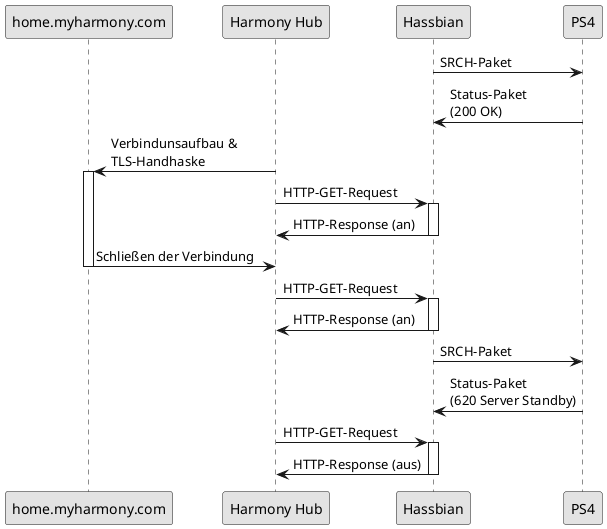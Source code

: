 @startuml ps-aus-harmony
skinparam componentStyle uml2
skinparam monochrome true

participant "home.myharmony.com" as mh
participant "Harmony Hub" as hu
participant "Hassbian" as ha
participant "PS4" as p


ha -> p : SRCH-Paket
p -> ha : Status-Paket\n(200 OK)


hu -> mh : Verbindunsaufbau &\nTLS-Handhaske
activate mh

hu -> ha: HTTP-GET-Request
activate ha

ha -> hu: HTTP-Response (an)
deactivate ha

mh -> hu : Schließen der Verbindung
deactivate mh


hu -> ha: HTTP-GET-Request
activate ha
ha -> hu: HTTP-Response (an)
deactivate ha

ha -> p : SRCH-Paket
p -> ha : Status-Paket\n(620 Server Standby)

hu -> ha: HTTP-GET-Request
activate ha
ha -> hu: HTTP-Response (aus)
deactivate ha

@enduml